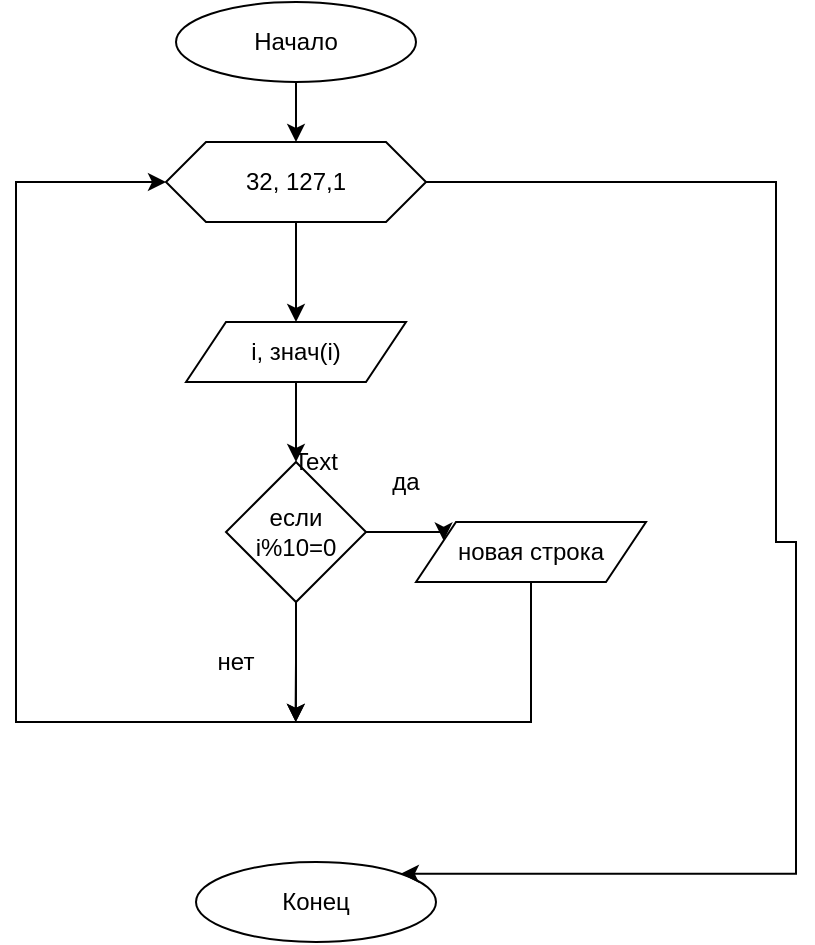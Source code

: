 <mxfile version="14.2.6" type="github">
  <diagram id="_irGdxpFTY3a5YnYYWGz" name="Page-1">
    <mxGraphModel dx="906" dy="482" grid="1" gridSize="10" guides="1" tooltips="1" connect="1" arrows="1" fold="1" page="1" pageScale="1" pageWidth="583" pageHeight="827" math="0" shadow="0">
      <root>
        <mxCell id="0" />
        <mxCell id="1" value="less_2_Task_2" parent="0" visible="0" />
        <mxCell id="C216Op_KJReps2qyOfGw-5" style="edgeStyle=orthogonalEdgeStyle;rounded=0;orthogonalLoop=1;jettySize=auto;html=1;exitX=0.5;exitY=1;exitDx=0;exitDy=0;entryX=0.5;entryY=0;entryDx=0;entryDy=0;" edge="1" parent="1" source="C216Op_KJReps2qyOfGw-1" target="C216Op_KJReps2qyOfGw-3">
          <mxGeometry relative="1" as="geometry" />
        </mxCell>
        <mxCell id="C216Op_KJReps2qyOfGw-1" value="Начало" style="ellipse;whiteSpace=wrap;html=1;" vertex="1" parent="1">
          <mxGeometry x="220" y="20" width="120" height="40" as="geometry" />
        </mxCell>
        <mxCell id="C216Op_KJReps2qyOfGw-2" value="Конец" style="ellipse;whiteSpace=wrap;html=1;" vertex="1" parent="1">
          <mxGeometry x="205" y="460" width="120" height="40" as="geometry" />
        </mxCell>
        <mxCell id="C216Op_KJReps2qyOfGw-6" style="edgeStyle=orthogonalEdgeStyle;rounded=0;orthogonalLoop=1;jettySize=auto;html=1;exitX=0.5;exitY=1;exitDx=0;exitDy=0;entryX=0.5;entryY=0;entryDx=0;entryDy=0;" edge="1" parent="1" source="C216Op_KJReps2qyOfGw-3" target="C216Op_KJReps2qyOfGw-4">
          <mxGeometry relative="1" as="geometry" />
        </mxCell>
        <mxCell id="C216Op_KJReps2qyOfGw-3" value="n" style="shape=parallelogram;perimeter=parallelogramPerimeter;whiteSpace=wrap;html=1;fixedSize=1;" vertex="1" parent="1">
          <mxGeometry x="230" y="100" width="100" height="30" as="geometry" />
        </mxCell>
        <mxCell id="C216Op_KJReps2qyOfGw-16" style="edgeStyle=orthogonalEdgeStyle;rounded=0;orthogonalLoop=1;jettySize=auto;html=1;exitX=0.5;exitY=1;exitDx=0;exitDy=0;entryX=0.5;entryY=0;entryDx=0;entryDy=0;" edge="1" parent="1" source="C216Op_KJReps2qyOfGw-4" target="C216Op_KJReps2qyOfGw-9">
          <mxGeometry relative="1" as="geometry" />
        </mxCell>
        <mxCell id="C216Op_KJReps2qyOfGw-24" style="edgeStyle=orthogonalEdgeStyle;rounded=0;orthogonalLoop=1;jettySize=auto;html=1;exitX=1;exitY=0.5;exitDx=0;exitDy=0;" edge="1" parent="1" source="C216Op_KJReps2qyOfGw-4" target="C216Op_KJReps2qyOfGw-23">
          <mxGeometry relative="1" as="geometry" />
        </mxCell>
        <mxCell id="C216Op_KJReps2qyOfGw-4" value="&amp;nbsp;n&amp;gt;0" style="rhombus;whiteSpace=wrap;html=1;" vertex="1" parent="1">
          <mxGeometry x="245" y="160" width="70" height="50" as="geometry" />
        </mxCell>
        <mxCell id="C216Op_KJReps2qyOfGw-17" style="edgeStyle=orthogonalEdgeStyle;rounded=0;orthogonalLoop=1;jettySize=auto;html=1;exitX=0.5;exitY=1;exitDx=0;exitDy=0;" edge="1" parent="1" source="C216Op_KJReps2qyOfGw-9" target="C216Op_KJReps2qyOfGw-13">
          <mxGeometry relative="1" as="geometry" />
        </mxCell>
        <mxCell id="C216Op_KJReps2qyOfGw-18" style="edgeStyle=orthogonalEdgeStyle;rounded=0;orthogonalLoop=1;jettySize=auto;html=1;exitX=1;exitY=0.5;exitDx=0;exitDy=0;entryX=0.111;entryY=0.512;entryDx=0;entryDy=0;entryPerimeter=0;" edge="1" parent="1" source="C216Op_KJReps2qyOfGw-30" target="C216Op_KJReps2qyOfGw-10">
          <mxGeometry relative="1" as="geometry" />
        </mxCell>
        <mxCell id="C216Op_KJReps2qyOfGw-9" value="если n%2==0" style="rhombus;whiteSpace=wrap;html=1;" vertex="1" parent="1">
          <mxGeometry x="120" y="250" width="85" height="60" as="geometry" />
        </mxCell>
        <mxCell id="C216Op_KJReps2qyOfGw-20" style="edgeStyle=orthogonalEdgeStyle;rounded=0;orthogonalLoop=1;jettySize=auto;html=1;exitX=0.5;exitY=1;exitDx=0;exitDy=0;entryX=1;entryY=0.5;entryDx=0;entryDy=0;" edge="1" parent="1" source="C216Op_KJReps2qyOfGw-10" target="C216Op_KJReps2qyOfGw-19">
          <mxGeometry relative="1" as="geometry" />
        </mxCell>
        <mxCell id="C216Op_KJReps2qyOfGw-10" value="even=even+1" style="rounded=0;whiteSpace=wrap;html=1;" vertex="1" parent="1">
          <mxGeometry x="245" y="265" width="90" height="30" as="geometry" />
        </mxCell>
        <mxCell id="C216Op_KJReps2qyOfGw-21" style="edgeStyle=orthogonalEdgeStyle;rounded=0;orthogonalLoop=1;jettySize=auto;html=1;exitX=0.5;exitY=1;exitDx=0;exitDy=0;entryX=0.5;entryY=0;entryDx=0;entryDy=0;" edge="1" parent="1" source="C216Op_KJReps2qyOfGw-13" target="C216Op_KJReps2qyOfGw-19">
          <mxGeometry relative="1" as="geometry" />
        </mxCell>
        <mxCell id="C216Op_KJReps2qyOfGw-13" value="odd=odd+1" style="rounded=0;whiteSpace=wrap;html=1;" vertex="1" parent="1">
          <mxGeometry x="112.5" y="340" width="100" height="30" as="geometry" />
        </mxCell>
        <mxCell id="C216Op_KJReps2qyOfGw-22" style="edgeStyle=orthogonalEdgeStyle;rounded=0;orthogonalLoop=1;jettySize=auto;html=1;exitX=0;exitY=0.5;exitDx=0;exitDy=0;entryX=0;entryY=0.5;entryDx=0;entryDy=0;" edge="1" parent="1" source="C216Op_KJReps2qyOfGw-19" target="C216Op_KJReps2qyOfGw-4">
          <mxGeometry relative="1" as="geometry">
            <Array as="points">
              <mxPoint x="40" y="415" />
              <mxPoint x="40" y="190" />
              <mxPoint x="240" y="190" />
              <mxPoint x="240" y="185" />
            </Array>
          </mxGeometry>
        </mxCell>
        <mxCell id="C216Op_KJReps2qyOfGw-19" value="n=n//10" style="rounded=0;whiteSpace=wrap;html=1;" vertex="1" parent="1">
          <mxGeometry x="112.5" y="400" width="90" height="30" as="geometry" />
        </mxCell>
        <mxCell id="C216Op_KJReps2qyOfGw-25" style="edgeStyle=orthogonalEdgeStyle;rounded=0;orthogonalLoop=1;jettySize=auto;html=1;exitX=0.5;exitY=1;exitDx=0;exitDy=0;entryX=0.565;entryY=-0.05;entryDx=0;entryDy=0;entryPerimeter=0;" edge="1" parent="1" source="C216Op_KJReps2qyOfGw-23" target="C216Op_KJReps2qyOfGw-2">
          <mxGeometry relative="1" as="geometry" />
        </mxCell>
        <mxCell id="C216Op_KJReps2qyOfGw-23" value="&lt;div&gt;Вывод&lt;/div&gt;&lt;div&gt;even&lt;/div&gt;&lt;div&gt;odd&lt;br&gt;&lt;/div&gt;" style="shape=parallelogram;perimeter=parallelogramPerimeter;whiteSpace=wrap;html=1;fixedSize=1;" vertex="1" parent="1">
          <mxGeometry x="340" y="380" width="100" height="50" as="geometry" />
        </mxCell>
        <mxCell id="C216Op_KJReps2qyOfGw-26" value="нет" style="text;html=1;strokeColor=none;fillColor=none;align=center;verticalAlign=middle;whiteSpace=wrap;rounded=0;" vertex="1" parent="1">
          <mxGeometry x="335" y="160" width="40" height="20" as="geometry" />
        </mxCell>
        <mxCell id="C216Op_KJReps2qyOfGw-27" value="нет" style="text;html=1;strokeColor=none;fillColor=none;align=center;verticalAlign=middle;whiteSpace=wrap;rounded=0;" vertex="1" parent="1">
          <mxGeometry x="165" y="310" width="40" height="20" as="geometry" />
        </mxCell>
        <mxCell id="C216Op_KJReps2qyOfGw-28" value="да" style="text;html=1;strokeColor=none;fillColor=none;align=center;verticalAlign=middle;whiteSpace=wrap;rounded=0;" vertex="1" parent="1">
          <mxGeometry x="285" y="210" width="40" height="20" as="geometry" />
        </mxCell>
        <mxCell id="C216Op_KJReps2qyOfGw-30" value="да" style="text;html=1;strokeColor=none;fillColor=none;align=center;verticalAlign=middle;whiteSpace=wrap;rounded=0;" vertex="1" parent="1">
          <mxGeometry x="202.5" y="260" width="40" height="20" as="geometry" />
        </mxCell>
        <mxCell id="C216Op_KJReps2qyOfGw-31" style="edgeStyle=orthogonalEdgeStyle;rounded=0;orthogonalLoop=1;jettySize=auto;html=1;exitX=1;exitY=0.5;exitDx=0;exitDy=0;entryX=0.111;entryY=0.512;entryDx=0;entryDy=0;entryPerimeter=0;" edge="1" parent="1" source="C216Op_KJReps2qyOfGw-9" target="C216Op_KJReps2qyOfGw-30">
          <mxGeometry relative="1" as="geometry">
            <mxPoint x="205" y="280.0" as="sourcePoint" />
            <mxPoint x="254.99" y="280.36" as="targetPoint" />
          </mxGeometry>
        </mxCell>
        <mxCell id="C216Op_KJReps2qyOfGw-32" value="less_2_task_3" parent="0" visible="0" />
        <mxCell id="C216Op_KJReps2qyOfGw-40" style="edgeStyle=orthogonalEdgeStyle;rounded=0;orthogonalLoop=1;jettySize=auto;html=1;exitX=0.5;exitY=1;exitDx=0;exitDy=0;entryX=0.5;entryY=0;entryDx=0;entryDy=0;" edge="1" parent="C216Op_KJReps2qyOfGw-32" source="C216Op_KJReps2qyOfGw-33" target="C216Op_KJReps2qyOfGw-35">
          <mxGeometry relative="1" as="geometry" />
        </mxCell>
        <mxCell id="C216Op_KJReps2qyOfGw-33" value="Начало" style="ellipse;whiteSpace=wrap;html=1;" vertex="1" parent="C216Op_KJReps2qyOfGw-32">
          <mxGeometry x="210" y="20" width="120" height="40" as="geometry" />
        </mxCell>
        <mxCell id="C216Op_KJReps2qyOfGw-34" value="Конец" style="ellipse;whiteSpace=wrap;html=1;" vertex="1" parent="C216Op_KJReps2qyOfGw-32">
          <mxGeometry x="210" y="420" width="120" height="40" as="geometry" />
        </mxCell>
        <mxCell id="C216Op_KJReps2qyOfGw-41" style="edgeStyle=orthogonalEdgeStyle;rounded=0;orthogonalLoop=1;jettySize=auto;html=1;exitX=0.5;exitY=1;exitDx=0;exitDy=0;entryX=0.5;entryY=0;entryDx=0;entryDy=0;" edge="1" parent="C216Op_KJReps2qyOfGw-32" source="C216Op_KJReps2qyOfGw-35" target="C216Op_KJReps2qyOfGw-36">
          <mxGeometry relative="1" as="geometry" />
        </mxCell>
        <mxCell id="C216Op_KJReps2qyOfGw-35" value="Ввод n" style="shape=parallelogram;perimeter=parallelogramPerimeter;whiteSpace=wrap;html=1;fixedSize=1;" vertex="1" parent="C216Op_KJReps2qyOfGw-32">
          <mxGeometry x="220" y="80" width="90" height="30" as="geometry" />
        </mxCell>
        <mxCell id="C216Op_KJReps2qyOfGw-42" style="edgeStyle=orthogonalEdgeStyle;rounded=0;orthogonalLoop=1;jettySize=auto;html=1;exitX=0.5;exitY=1;exitDx=0;exitDy=0;entryX=0.495;entryY=0.2;entryDx=0;entryDy=0;entryPerimeter=0;" edge="1" parent="C216Op_KJReps2qyOfGw-32" source="C216Op_KJReps2qyOfGw-36" target="C216Op_KJReps2qyOfGw-37">
          <mxGeometry relative="1" as="geometry" />
        </mxCell>
        <mxCell id="C216Op_KJReps2qyOfGw-36" value="m=0" style="rounded=0;whiteSpace=wrap;html=1;" vertex="1" parent="C216Op_KJReps2qyOfGw-32">
          <mxGeometry x="232" y="140" width="60" height="30" as="geometry" />
        </mxCell>
        <mxCell id="C216Op_KJReps2qyOfGw-43" style="edgeStyle=orthogonalEdgeStyle;rounded=0;orthogonalLoop=1;jettySize=auto;html=1;exitX=1;exitY=0.5;exitDx=0;exitDy=0;entryX=1;entryY=0.5;entryDx=0;entryDy=0;" edge="1" parent="C216Op_KJReps2qyOfGw-32" source="C216Op_KJReps2qyOfGw-37" target="C216Op_KJReps2qyOfGw-39">
          <mxGeometry relative="1" as="geometry">
            <Array as="points">
              <mxPoint x="440" y="210" />
              <mxPoint x="440" y="370" />
            </Array>
          </mxGeometry>
        </mxCell>
        <mxCell id="C216Op_KJReps2qyOfGw-44" style="edgeStyle=orthogonalEdgeStyle;rounded=0;orthogonalLoop=1;jettySize=auto;html=1;exitX=0.5;exitY=1;exitDx=0;exitDy=0;entryX=0.5;entryY=0;entryDx=0;entryDy=0;" edge="1" parent="C216Op_KJReps2qyOfGw-32" source="C216Op_KJReps2qyOfGw-37" target="C216Op_KJReps2qyOfGw-38">
          <mxGeometry relative="1" as="geometry" />
        </mxCell>
        <mxCell id="C216Op_KJReps2qyOfGw-37" value="если n&amp;gt;0" style="rhombus;whiteSpace=wrap;html=1;" vertex="1" parent="C216Op_KJReps2qyOfGw-32">
          <mxGeometry x="225" y="190" width="80" height="40" as="geometry" />
        </mxCell>
        <mxCell id="C216Op_KJReps2qyOfGw-45" style="edgeStyle=orthogonalEdgeStyle;rounded=0;orthogonalLoop=1;jettySize=auto;html=1;exitX=0;exitY=0.5;exitDx=0;exitDy=0;entryX=0.171;entryY=0.582;entryDx=0;entryDy=0;entryPerimeter=0;" edge="1" parent="C216Op_KJReps2qyOfGw-32" source="C216Op_KJReps2qyOfGw-38" target="C216Op_KJReps2qyOfGw-37">
          <mxGeometry relative="1" as="geometry">
            <Array as="points">
              <mxPoint x="120" y="280" />
              <mxPoint x="120" y="213" />
            </Array>
          </mxGeometry>
        </mxCell>
        <mxCell id="C216Op_KJReps2qyOfGw-38" value="&lt;div&gt;m=m*10+n%10&lt;/div&gt;&lt;div&gt;n=n//10&lt;br&gt;&lt;/div&gt;" style="rounded=0;whiteSpace=wrap;html=1;" vertex="1" parent="C216Op_KJReps2qyOfGw-32">
          <mxGeometry x="210" y="250" width="120" height="60" as="geometry" />
        </mxCell>
        <mxCell id="C216Op_KJReps2qyOfGw-46" style="edgeStyle=orthogonalEdgeStyle;rounded=0;orthogonalLoop=1;jettySize=auto;html=1;exitX=0.5;exitY=1;exitDx=0;exitDy=0;entryX=0.44;entryY=0.024;entryDx=0;entryDy=0;entryPerimeter=0;" edge="1" parent="C216Op_KJReps2qyOfGw-32" source="C216Op_KJReps2qyOfGw-39" target="C216Op_KJReps2qyOfGw-34">
          <mxGeometry relative="1" as="geometry" />
        </mxCell>
        <mxCell id="C216Op_KJReps2qyOfGw-39" value="Вывод m" style="shape=parallelogram;perimeter=parallelogramPerimeter;whiteSpace=wrap;html=1;fixedSize=1;" vertex="1" parent="C216Op_KJReps2qyOfGw-32">
          <mxGeometry x="220" y="350" width="100" height="40" as="geometry" />
        </mxCell>
        <mxCell id="C216Op_KJReps2qyOfGw-47" value="less2_Task_4" parent="0" visible="0" />
        <mxCell id="C216Op_KJReps2qyOfGw-60" style="edgeStyle=orthogonalEdgeStyle;rounded=0;orthogonalLoop=1;jettySize=auto;html=1;exitX=0.5;exitY=1;exitDx=0;exitDy=0;entryX=0.5;entryY=0;entryDx=0;entryDy=0;" edge="1" parent="C216Op_KJReps2qyOfGw-47" source="C216Op_KJReps2qyOfGw-48" target="C216Op_KJReps2qyOfGw-52">
          <mxGeometry relative="1" as="geometry" />
        </mxCell>
        <mxCell id="C216Op_KJReps2qyOfGw-48" value="Начало" style="ellipse;whiteSpace=wrap;html=1;" vertex="1" parent="C216Op_KJReps2qyOfGw-47">
          <mxGeometry x="50" y="10" width="120" height="30" as="geometry" />
        </mxCell>
        <mxCell id="C216Op_KJReps2qyOfGw-64" style="edgeStyle=orthogonalEdgeStyle;rounded=0;orthogonalLoop=1;jettySize=auto;html=1;exitX=0.5;exitY=1;exitDx=0;exitDy=0;entryX=0.5;entryY=0;entryDx=0;entryDy=0;" edge="1" parent="C216Op_KJReps2qyOfGw-47" source="C216Op_KJReps2qyOfGw-49" target="C216Op_KJReps2qyOfGw-55">
          <mxGeometry relative="1" as="geometry" />
        </mxCell>
        <mxCell id="C216Op_KJReps2qyOfGw-49" value="summa(n)" style="ellipse;whiteSpace=wrap;html=1;" vertex="1" parent="C216Op_KJReps2qyOfGw-47">
          <mxGeometry x="340" y="30" width="120" height="30" as="geometry" />
        </mxCell>
        <mxCell id="C216Op_KJReps2qyOfGw-50" value="Конец" style="ellipse;whiteSpace=wrap;html=1;" vertex="1" parent="C216Op_KJReps2qyOfGw-47">
          <mxGeometry x="50" y="410" width="120" height="30" as="geometry" />
        </mxCell>
        <mxCell id="C216Op_KJReps2qyOfGw-51" value="Конец" style="ellipse;whiteSpace=wrap;html=1;" vertex="1" parent="C216Op_KJReps2qyOfGw-47">
          <mxGeometry x="330" y="240" width="120" height="30" as="geometry" />
        </mxCell>
        <mxCell id="C216Op_KJReps2qyOfGw-61" style="edgeStyle=orthogonalEdgeStyle;rounded=0;orthogonalLoop=1;jettySize=auto;html=1;exitX=0.5;exitY=1;exitDx=0;exitDy=0;" edge="1" parent="C216Op_KJReps2qyOfGw-47" source="C216Op_KJReps2qyOfGw-52" target="C216Op_KJReps2qyOfGw-54">
          <mxGeometry relative="1" as="geometry" />
        </mxCell>
        <mxCell id="C216Op_KJReps2qyOfGw-52" value="Ввод n" style="shape=parallelogram;perimeter=parallelogramPerimeter;whiteSpace=wrap;html=1;fixedSize=1;" vertex="1" parent="C216Op_KJReps2qyOfGw-47">
          <mxGeometry x="60" y="70" width="100" height="40" as="geometry" />
        </mxCell>
        <mxCell id="C216Op_KJReps2qyOfGw-63" style="edgeStyle=orthogonalEdgeStyle;rounded=0;orthogonalLoop=1;jettySize=auto;html=1;exitX=0.5;exitY=1;exitDx=0;exitDy=0;entryX=0.5;entryY=0;entryDx=0;entryDy=0;" edge="1" parent="C216Op_KJReps2qyOfGw-47" source="C216Op_KJReps2qyOfGw-53" target="C216Op_KJReps2qyOfGw-50">
          <mxGeometry relative="1" as="geometry" />
        </mxCell>
        <mxCell id="C216Op_KJReps2qyOfGw-53" value="Вывод s" style="shape=parallelogram;perimeter=parallelogramPerimeter;whiteSpace=wrap;html=1;fixedSize=1;" vertex="1" parent="C216Op_KJReps2qyOfGw-47">
          <mxGeometry x="60" y="330" width="100" height="40" as="geometry" />
        </mxCell>
        <mxCell id="C216Op_KJReps2qyOfGw-62" style="edgeStyle=orthogonalEdgeStyle;rounded=0;orthogonalLoop=1;jettySize=auto;html=1;exitX=0.5;exitY=1;exitDx=0;exitDy=0;entryX=0.5;entryY=0;entryDx=0;entryDy=0;" edge="1" parent="C216Op_KJReps2qyOfGw-47" source="C216Op_KJReps2qyOfGw-54" target="C216Op_KJReps2qyOfGw-53">
          <mxGeometry relative="1" as="geometry" />
        </mxCell>
        <mxCell id="C216Op_KJReps2qyOfGw-54" value="s=summa(n)" style="shape=process;whiteSpace=wrap;html=1;backgroundOutline=1;" vertex="1" parent="C216Op_KJReps2qyOfGw-47">
          <mxGeometry x="50" y="190" width="120" height="60" as="geometry" />
        </mxCell>
        <mxCell id="C216Op_KJReps2qyOfGw-65" style="edgeStyle=orthogonalEdgeStyle;rounded=0;orthogonalLoop=1;jettySize=auto;html=1;exitX=1;exitY=0.5;exitDx=0;exitDy=0;entryX=0.5;entryY=0;entryDx=0;entryDy=0;" edge="1" parent="C216Op_KJReps2qyOfGw-47" source="C216Op_KJReps2qyOfGw-55" target="C216Op_KJReps2qyOfGw-57">
          <mxGeometry relative="1" as="geometry" />
        </mxCell>
        <mxCell id="C216Op_KJReps2qyOfGw-66" style="edgeStyle=orthogonalEdgeStyle;rounded=0;orthogonalLoop=1;jettySize=auto;html=1;exitX=0;exitY=0.5;exitDx=0;exitDy=0;entryX=0.5;entryY=0;entryDx=0;entryDy=0;" edge="1" parent="C216Op_KJReps2qyOfGw-47" source="C216Op_KJReps2qyOfGw-55" target="C216Op_KJReps2qyOfGw-59">
          <mxGeometry relative="1" as="geometry">
            <mxPoint x="320" y="174" as="targetPoint" />
          </mxGeometry>
        </mxCell>
        <mxCell id="C216Op_KJReps2qyOfGw-55" value="n=0" style="rhombus;whiteSpace=wrap;html=1;" vertex="1" parent="C216Op_KJReps2qyOfGw-47">
          <mxGeometry x="365" y="90" width="70" height="60" as="geometry" />
        </mxCell>
        <mxCell id="C216Op_KJReps2qyOfGw-78" style="edgeStyle=orthogonalEdgeStyle;rounded=0;orthogonalLoop=1;jettySize=auto;html=1;exitX=0.5;exitY=1;exitDx=0;exitDy=0;" edge="1" parent="C216Op_KJReps2qyOfGw-47" source="C216Op_KJReps2qyOfGw-57" target="C216Op_KJReps2qyOfGw-51">
          <mxGeometry relative="1" as="geometry" />
        </mxCell>
        <mxCell id="C216Op_KJReps2qyOfGw-57" value="Вернуть 0" style="rounded=0;whiteSpace=wrap;html=1;" vertex="1" parent="C216Op_KJReps2qyOfGw-47">
          <mxGeometry x="440" y="160" width="90" height="30" as="geometry" />
        </mxCell>
        <mxCell id="C216Op_KJReps2qyOfGw-69" style="edgeStyle=orthogonalEdgeStyle;rounded=0;orthogonalLoop=1;jettySize=auto;html=1;exitX=0.75;exitY=1;exitDx=0;exitDy=0;entryX=0.5;entryY=0;entryDx=0;entryDy=0;" edge="1" parent="C216Op_KJReps2qyOfGw-47" source="C216Op_KJReps2qyOfGw-59" target="C216Op_KJReps2qyOfGw-51">
          <mxGeometry relative="1" as="geometry" />
        </mxCell>
        <mxCell id="C216Op_KJReps2qyOfGw-59" value="&lt;div&gt;Вернуть &lt;br&gt;&lt;/div&gt;&lt;div&gt;(-0.5)**(n-1)+summa(n-1)&lt;br&gt;&lt;/div&gt;" style="rounded=0;whiteSpace=wrap;html=1;" vertex="1" parent="C216Op_KJReps2qyOfGw-47">
          <mxGeometry x="220" y="160" width="170" height="40" as="geometry" />
        </mxCell>
        <mxCell id="C216Op_KJReps2qyOfGw-72" value="&lt;div&gt;да&lt;/div&gt;" style="text;html=1;strokeColor=none;fillColor=none;align=center;verticalAlign=middle;whiteSpace=wrap;rounded=0;" vertex="1" parent="C216Op_KJReps2qyOfGw-47">
          <mxGeometry x="450" y="80" width="40" height="20" as="geometry" />
        </mxCell>
        <mxCell id="C216Op_KJReps2qyOfGw-77" value="нет" style="text;html=1;strokeColor=none;fillColor=none;align=center;verticalAlign=middle;whiteSpace=wrap;rounded=0;" vertex="1" parent="C216Op_KJReps2qyOfGw-47">
          <mxGeometry x="325" y="90" width="40" height="20" as="geometry" />
        </mxCell>
        <mxCell id="C216Op_KJReps2qyOfGw-79" value="less_2_task_6" parent="0" visible="0" />
        <mxCell id="C216Op_KJReps2qyOfGw-80" style="edgeStyle=orthogonalEdgeStyle;rounded=0;orthogonalLoop=1;jettySize=auto;html=1;exitX=0.5;exitY=1;exitDx=0;exitDy=0;entryX=0.5;entryY=0;entryDx=0;entryDy=0;" edge="1" source="C216Op_KJReps2qyOfGw-81" target="C216Op_KJReps2qyOfGw-87" parent="C216Op_KJReps2qyOfGw-79">
          <mxGeometry relative="1" as="geometry" />
        </mxCell>
        <mxCell id="C216Op_KJReps2qyOfGw-81" value="Начало" style="ellipse;whiteSpace=wrap;html=1;" vertex="1" parent="C216Op_KJReps2qyOfGw-79">
          <mxGeometry x="140" y="140" width="120" height="30" as="geometry" />
        </mxCell>
        <mxCell id="C216Op_KJReps2qyOfGw-82" style="edgeStyle=orthogonalEdgeStyle;rounded=0;orthogonalLoop=1;jettySize=auto;html=1;exitX=0.5;exitY=1;exitDx=0;exitDy=0;entryX=0.5;entryY=0;entryDx=0;entryDy=0;" edge="1" source="C216Op_KJReps2qyOfGw-83" target="C216Op_KJReps2qyOfGw-94" parent="C216Op_KJReps2qyOfGw-79">
          <mxGeometry relative="1" as="geometry" />
        </mxCell>
        <mxCell id="C216Op_KJReps2qyOfGw-83" value="find(n,dd)" style="ellipse;whiteSpace=wrap;html=1;" vertex="1" parent="C216Op_KJReps2qyOfGw-79">
          <mxGeometry x="430" y="160" width="120" height="30" as="geometry" />
        </mxCell>
        <mxCell id="C216Op_KJReps2qyOfGw-84" value="Конец" style="ellipse;whiteSpace=wrap;html=1;" vertex="1" parent="C216Op_KJReps2qyOfGw-79">
          <mxGeometry x="140" y="540" width="120" height="30" as="geometry" />
        </mxCell>
        <mxCell id="C216Op_KJReps2qyOfGw-85" value="Конец" style="ellipse;whiteSpace=wrap;html=1;" vertex="1" parent="C216Op_KJReps2qyOfGw-79">
          <mxGeometry x="420" y="540" width="120" height="30" as="geometry" />
        </mxCell>
        <mxCell id="C216Op_KJReps2qyOfGw-86" style="edgeStyle=orthogonalEdgeStyle;rounded=0;orthogonalLoop=1;jettySize=auto;html=1;exitX=0.5;exitY=1;exitDx=0;exitDy=0;" edge="1" source="C216Op_KJReps2qyOfGw-87" target="C216Op_KJReps2qyOfGw-91" parent="C216Op_KJReps2qyOfGw-79">
          <mxGeometry relative="1" as="geometry" />
        </mxCell>
        <mxCell id="C216Op_KJReps2qyOfGw-87" value="&amp;nbsp;Ввод N, i, d" style="shape=parallelogram;perimeter=parallelogramPerimeter;whiteSpace=wrap;html=1;fixedSize=1;" vertex="1" parent="C216Op_KJReps2qyOfGw-79">
          <mxGeometry x="150" y="200" width="100" height="40" as="geometry" />
        </mxCell>
        <mxCell id="C216Op_KJReps2qyOfGw-88" style="edgeStyle=orthogonalEdgeStyle;rounded=0;orthogonalLoop=1;jettySize=auto;html=1;exitX=0.5;exitY=1;exitDx=0;exitDy=0;entryX=0.5;entryY=0;entryDx=0;entryDy=0;" edge="1" source="C216Op_KJReps2qyOfGw-89" target="C216Op_KJReps2qyOfGw-84" parent="C216Op_KJReps2qyOfGw-79">
          <mxGeometry relative="1" as="geometry" />
        </mxCell>
        <mxCell id="C216Op_KJReps2qyOfGw-89" value="Вывод f" style="shape=parallelogram;perimeter=parallelogramPerimeter;whiteSpace=wrap;html=1;fixedSize=1;" vertex="1" parent="C216Op_KJReps2qyOfGw-79">
          <mxGeometry x="150" y="460" width="100" height="40" as="geometry" />
        </mxCell>
        <mxCell id="C216Op_KJReps2qyOfGw-90" style="edgeStyle=orthogonalEdgeStyle;rounded=0;orthogonalLoop=1;jettySize=auto;html=1;exitX=0.5;exitY=1;exitDx=0;exitDy=0;entryX=0.5;entryY=0;entryDx=0;entryDy=0;" edge="1" source="C216Op_KJReps2qyOfGw-91" target="C216Op_KJReps2qyOfGw-89" parent="C216Op_KJReps2qyOfGw-79">
          <mxGeometry relative="1" as="geometry" />
        </mxCell>
        <mxCell id="C216Op_KJReps2qyOfGw-91" value="f=find(N,d))" style="shape=process;whiteSpace=wrap;html=1;backgroundOutline=1;" vertex="1" parent="C216Op_KJReps2qyOfGw-79">
          <mxGeometry x="140" y="320" width="120" height="60" as="geometry" />
        </mxCell>
        <mxCell id="C216Op_KJReps2qyOfGw-92" style="edgeStyle=orthogonalEdgeStyle;rounded=0;orthogonalLoop=1;jettySize=auto;html=1;exitX=1;exitY=0.5;exitDx=0;exitDy=0;entryX=0.5;entryY=0;entryDx=0;entryDy=0;" edge="1" source="C216Op_KJReps2qyOfGw-94" target="C216Op_KJReps2qyOfGw-96" parent="C216Op_KJReps2qyOfGw-79">
          <mxGeometry relative="1" as="geometry" />
        </mxCell>
        <mxCell id="C216Op_KJReps2qyOfGw-93" style="edgeStyle=orthogonalEdgeStyle;rounded=0;orthogonalLoop=1;jettySize=auto;html=1;exitX=0;exitY=0.5;exitDx=0;exitDy=0;entryX=0.5;entryY=0;entryDx=0;entryDy=0;" edge="1" source="C216Op_KJReps2qyOfGw-94" parent="C216Op_KJReps2qyOfGw-79">
          <mxGeometry relative="1" as="geometry">
            <mxPoint x="395" y="290.0" as="targetPoint" />
          </mxGeometry>
        </mxCell>
        <mxCell id="C216Op_KJReps2qyOfGw-94" value="n=0" style="rhombus;whiteSpace=wrap;html=1;" vertex="1" parent="C216Op_KJReps2qyOfGw-79">
          <mxGeometry x="455" y="220" width="70" height="60" as="geometry" />
        </mxCell>
        <mxCell id="C216Op_KJReps2qyOfGw-96" value="Вернуть dd" style="rounded=0;whiteSpace=wrap;html=1;" vertex="1" parent="C216Op_KJReps2qyOfGw-79">
          <mxGeometry x="530" y="290" width="90" height="30" as="geometry" />
        </mxCell>
        <mxCell id="C216Op_KJReps2qyOfGw-99" value="&lt;div&gt;да&lt;/div&gt;" style="text;html=1;strokeColor=none;fillColor=none;align=center;verticalAlign=middle;whiteSpace=wrap;rounded=0;" vertex="1" parent="C216Op_KJReps2qyOfGw-79">
          <mxGeometry x="540" y="210" width="40" height="20" as="geometry" />
        </mxCell>
        <mxCell id="C216Op_KJReps2qyOfGw-100" value="нет" style="text;html=1;strokeColor=none;fillColor=none;align=center;verticalAlign=middle;whiteSpace=wrap;rounded=0;" vertex="1" parent="C216Op_KJReps2qyOfGw-79">
          <mxGeometry x="415" y="220" width="40" height="20" as="geometry" />
        </mxCell>
        <mxCell id="C216Op_KJReps2qyOfGw-109" style="edgeStyle=orthogonalEdgeStyle;rounded=0;orthogonalLoop=1;jettySize=auto;html=1;exitX=0.5;exitY=1;exitDx=0;exitDy=0;" edge="1" parent="C216Op_KJReps2qyOfGw-79" source="C216Op_KJReps2qyOfGw-101" target="C216Op_KJReps2qyOfGw-102">
          <mxGeometry relative="1" as="geometry" />
        </mxCell>
        <mxCell id="C216Op_KJReps2qyOfGw-101" value="Ввод m" style="shape=parallelogram;perimeter=parallelogramPerimeter;whiteSpace=wrap;html=1;fixedSize=1;" vertex="1" parent="C216Op_KJReps2qyOfGw-79">
          <mxGeometry x="350" y="290" width="80" height="30" as="geometry" />
        </mxCell>
        <mxCell id="C216Op_KJReps2qyOfGw-110" style="edgeStyle=orthogonalEdgeStyle;rounded=0;orthogonalLoop=1;jettySize=auto;html=1;exitX=1;exitY=0.5;exitDx=0;exitDy=0;" edge="1" parent="C216Op_KJReps2qyOfGw-79" source="C216Op_KJReps2qyOfGw-102" target="C216Op_KJReps2qyOfGw-105">
          <mxGeometry relative="1" as="geometry" />
        </mxCell>
        <mxCell id="C216Op_KJReps2qyOfGw-111" style="edgeStyle=orthogonalEdgeStyle;rounded=0;orthogonalLoop=1;jettySize=auto;html=1;exitX=0.5;exitY=1;exitDx=0;exitDy=0;entryX=0;entryY=0;entryDx=0;entryDy=0;" edge="1" parent="C216Op_KJReps2qyOfGw-79" source="C216Op_KJReps2qyOfGw-102" target="C216Op_KJReps2qyOfGw-106">
          <mxGeometry relative="1" as="geometry" />
        </mxCell>
        <mxCell id="C216Op_KJReps2qyOfGw-102" value="если m&amp;gt;dd" style="rhombus;whiteSpace=wrap;html=1;" vertex="1" parent="C216Op_KJReps2qyOfGw-79">
          <mxGeometry x="355" y="340" width="70" height="60" as="geometry" />
        </mxCell>
        <mxCell id="C216Op_KJReps2qyOfGw-112" style="edgeStyle=orthogonalEdgeStyle;rounded=0;orthogonalLoop=1;jettySize=auto;html=1;exitX=0.5;exitY=1;exitDx=0;exitDy=0;entryX=0.75;entryY=0;entryDx=0;entryDy=0;" edge="1" parent="C216Op_KJReps2qyOfGw-79" source="C216Op_KJReps2qyOfGw-105" target="C216Op_KJReps2qyOfGw-107">
          <mxGeometry relative="1" as="geometry" />
        </mxCell>
        <mxCell id="C216Op_KJReps2qyOfGw-105" value="Загаданное число &amp;lt;" style="shape=parallelogram;perimeter=parallelogramPerimeter;whiteSpace=wrap;html=1;fixedSize=1;" vertex="1" parent="C216Op_KJReps2qyOfGw-79">
          <mxGeometry x="455" y="355" width="140" height="30" as="geometry" />
        </mxCell>
        <mxCell id="C216Op_KJReps2qyOfGw-113" style="edgeStyle=orthogonalEdgeStyle;rounded=0;orthogonalLoop=1;jettySize=auto;html=1;exitX=1;exitY=0.5;exitDx=0;exitDy=0;" edge="1" parent="C216Op_KJReps2qyOfGw-79" source="C216Op_KJReps2qyOfGw-106">
          <mxGeometry relative="1" as="geometry">
            <mxPoint x="520" y="428.588" as="targetPoint" />
          </mxGeometry>
        </mxCell>
        <mxCell id="C216Op_KJReps2qyOfGw-106" value="Загаданное число &amp;gt;" style="shape=parallelogram;perimeter=parallelogramPerimeter;whiteSpace=wrap;html=1;fixedSize=1;" vertex="1" parent="C216Op_KJReps2qyOfGw-79">
          <mxGeometry x="365" y="414" width="140" height="30" as="geometry" />
        </mxCell>
        <mxCell id="C216Op_KJReps2qyOfGw-114" style="edgeStyle=orthogonalEdgeStyle;rounded=0;orthogonalLoop=1;jettySize=auto;html=1;exitX=0.5;exitY=1;exitDx=0;exitDy=0;entryX=0.5;entryY=0;entryDx=0;entryDy=0;" edge="1" parent="C216Op_KJReps2qyOfGw-79" source="C216Op_KJReps2qyOfGw-107" target="C216Op_KJReps2qyOfGw-108">
          <mxGeometry relative="1" as="geometry" />
        </mxCell>
        <mxCell id="C216Op_KJReps2qyOfGw-107" value="find(n-1,dd)" style="rounded=0;whiteSpace=wrap;html=1;" vertex="1" parent="C216Op_KJReps2qyOfGw-79">
          <mxGeometry x="425" y="460" width="120" height="30" as="geometry" />
        </mxCell>
        <mxCell id="C216Op_KJReps2qyOfGw-115" style="edgeStyle=orthogonalEdgeStyle;rounded=0;orthogonalLoop=1;jettySize=auto;html=1;exitX=0.5;exitY=1;exitDx=0;exitDy=0;entryX=0.5;entryY=0;entryDx=0;entryDy=0;" edge="1" parent="C216Op_KJReps2qyOfGw-79" source="C216Op_KJReps2qyOfGw-108" target="C216Op_KJReps2qyOfGw-85">
          <mxGeometry relative="1" as="geometry" />
        </mxCell>
        <mxCell id="C216Op_KJReps2qyOfGw-108" value="Вернуть dd" style="rounded=0;whiteSpace=wrap;html=1;" vertex="1" parent="C216Op_KJReps2qyOfGw-79">
          <mxGeometry x="440" y="500" width="90" height="30" as="geometry" />
        </mxCell>
        <mxCell id="C216Op_KJReps2qyOfGw-116" value="less_2_task_5" parent="0" />
        <mxCell id="C216Op_KJReps2qyOfGw-123" style="edgeStyle=orthogonalEdgeStyle;rounded=0;orthogonalLoop=1;jettySize=auto;html=1;exitX=0.5;exitY=1;exitDx=0;exitDy=0;entryX=0.5;entryY=0;entryDx=0;entryDy=0;" edge="1" parent="C216Op_KJReps2qyOfGw-116" source="C216Op_KJReps2qyOfGw-117" target="C216Op_KJReps2qyOfGw-119">
          <mxGeometry relative="1" as="geometry" />
        </mxCell>
        <mxCell id="C216Op_KJReps2qyOfGw-117" value="Начало" style="ellipse;whiteSpace=wrap;html=1;" vertex="1" parent="C216Op_KJReps2qyOfGw-116">
          <mxGeometry x="220" y="130" width="120" height="40" as="geometry" />
        </mxCell>
        <mxCell id="C216Op_KJReps2qyOfGw-118" value="Конец" style="ellipse;whiteSpace=wrap;html=1;" vertex="1" parent="C216Op_KJReps2qyOfGw-116">
          <mxGeometry x="230" y="560" width="120" height="40" as="geometry" />
        </mxCell>
        <mxCell id="C216Op_KJReps2qyOfGw-124" style="edgeStyle=orthogonalEdgeStyle;rounded=0;orthogonalLoop=1;jettySize=auto;html=1;exitX=0.5;exitY=1;exitDx=0;exitDy=0;entryX=0.5;entryY=0;entryDx=0;entryDy=0;" edge="1" parent="C216Op_KJReps2qyOfGw-116" source="C216Op_KJReps2qyOfGw-119" target="C216Op_KJReps2qyOfGw-120">
          <mxGeometry relative="1" as="geometry" />
        </mxCell>
        <mxCell id="C216Op_KJReps2qyOfGw-130" style="edgeStyle=orthogonalEdgeStyle;rounded=0;orthogonalLoop=1;jettySize=auto;html=1;exitX=1;exitY=0.5;exitDx=0;exitDy=0;entryX=1;entryY=0;entryDx=0;entryDy=0;" edge="1" parent="C216Op_KJReps2qyOfGw-116" source="C216Op_KJReps2qyOfGw-119" target="C216Op_KJReps2qyOfGw-118">
          <mxGeometry relative="1" as="geometry">
            <Array as="points">
              <mxPoint x="520" y="220" />
              <mxPoint x="520" y="400" />
              <mxPoint x="530" y="400" />
              <mxPoint x="530" y="566" />
            </Array>
          </mxGeometry>
        </mxCell>
        <mxCell id="C216Op_KJReps2qyOfGw-119" value="32, 127,1" style="shape=hexagon;perimeter=hexagonPerimeter2;whiteSpace=wrap;html=1;fixedSize=1;" vertex="1" parent="C216Op_KJReps2qyOfGw-116">
          <mxGeometry x="215" y="200" width="130" height="40" as="geometry" />
        </mxCell>
        <mxCell id="C216Op_KJReps2qyOfGw-125" style="edgeStyle=orthogonalEdgeStyle;rounded=0;orthogonalLoop=1;jettySize=auto;html=1;exitX=0.5;exitY=1;exitDx=0;exitDy=0;entryX=0.5;entryY=0;entryDx=0;entryDy=0;" edge="1" parent="C216Op_KJReps2qyOfGw-116" source="C216Op_KJReps2qyOfGw-120" target="C216Op_KJReps2qyOfGw-121">
          <mxGeometry relative="1" as="geometry" />
        </mxCell>
        <mxCell id="C216Op_KJReps2qyOfGw-120" value="i, знач(i)" style="shape=parallelogram;perimeter=parallelogramPerimeter;whiteSpace=wrap;html=1;fixedSize=1;" vertex="1" parent="C216Op_KJReps2qyOfGw-116">
          <mxGeometry x="225" y="290" width="110" height="30" as="geometry" />
        </mxCell>
        <mxCell id="C216Op_KJReps2qyOfGw-126" style="edgeStyle=orthogonalEdgeStyle;rounded=0;orthogonalLoop=1;jettySize=auto;html=1;exitX=1;exitY=0.5;exitDx=0;exitDy=0;entryX=0;entryY=0.25;entryDx=0;entryDy=0;" edge="1" parent="C216Op_KJReps2qyOfGw-116" source="C216Op_KJReps2qyOfGw-121" target="C216Op_KJReps2qyOfGw-122">
          <mxGeometry relative="1" as="geometry" />
        </mxCell>
        <mxCell id="C216Op_KJReps2qyOfGw-127" style="edgeStyle=orthogonalEdgeStyle;rounded=0;orthogonalLoop=1;jettySize=auto;html=1;exitX=0.5;exitY=1;exitDx=0;exitDy=0;" edge="1" parent="C216Op_KJReps2qyOfGw-116" source="C216Op_KJReps2qyOfGw-121">
          <mxGeometry relative="1" as="geometry">
            <mxPoint x="279.882" y="490" as="targetPoint" />
          </mxGeometry>
        </mxCell>
        <mxCell id="C216Op_KJReps2qyOfGw-129" style="edgeStyle=orthogonalEdgeStyle;rounded=0;orthogonalLoop=1;jettySize=auto;html=1;exitX=0.5;exitY=1;exitDx=0;exitDy=0;" edge="1" parent="C216Op_KJReps2qyOfGw-116" source="C216Op_KJReps2qyOfGw-121">
          <mxGeometry relative="1" as="geometry">
            <mxPoint x="279.882" y="490" as="targetPoint" />
          </mxGeometry>
        </mxCell>
        <mxCell id="C216Op_KJReps2qyOfGw-121" value="если i%10=0" style="rhombus;whiteSpace=wrap;html=1;" vertex="1" parent="C216Op_KJReps2qyOfGw-116">
          <mxGeometry x="245" y="360" width="70" height="70" as="geometry" />
        </mxCell>
        <mxCell id="C216Op_KJReps2qyOfGw-128" style="edgeStyle=orthogonalEdgeStyle;rounded=0;orthogonalLoop=1;jettySize=auto;html=1;exitX=0.5;exitY=1;exitDx=0;exitDy=0;entryX=0;entryY=0.5;entryDx=0;entryDy=0;" edge="1" parent="C216Op_KJReps2qyOfGw-116" source="C216Op_KJReps2qyOfGw-122" target="C216Op_KJReps2qyOfGw-119">
          <mxGeometry relative="1" as="geometry">
            <mxPoint x="210" y="500" as="targetPoint" />
            <Array as="points">
              <mxPoint x="398" y="490" />
              <mxPoint x="140" y="490" />
              <mxPoint x="140" y="220" />
            </Array>
          </mxGeometry>
        </mxCell>
        <mxCell id="C216Op_KJReps2qyOfGw-122" value="новая строка" style="shape=parallelogram;perimeter=parallelogramPerimeter;whiteSpace=wrap;html=1;fixedSize=1;" vertex="1" parent="C216Op_KJReps2qyOfGw-116">
          <mxGeometry x="340" y="390" width="115" height="30" as="geometry" />
        </mxCell>
        <mxCell id="C216Op_KJReps2qyOfGw-131" value="да" style="text;html=1;strokeColor=none;fillColor=none;align=center;verticalAlign=middle;whiteSpace=wrap;rounded=0;" vertex="1" parent="C216Op_KJReps2qyOfGw-116">
          <mxGeometry x="315" y="360" width="40" height="20" as="geometry" />
        </mxCell>
        <mxCell id="C216Op_KJReps2qyOfGw-132" value="Text" style="text;html=1;strokeColor=none;fillColor=none;align=center;verticalAlign=middle;whiteSpace=wrap;rounded=0;" vertex="1" parent="C216Op_KJReps2qyOfGw-116">
          <mxGeometry x="270" y="350" width="40" height="20" as="geometry" />
        </mxCell>
        <mxCell id="C216Op_KJReps2qyOfGw-133" value="нет" style="text;html=1;strokeColor=none;fillColor=none;align=center;verticalAlign=middle;whiteSpace=wrap;rounded=0;" vertex="1" parent="C216Op_KJReps2qyOfGw-116">
          <mxGeometry x="230" y="450" width="40" height="20" as="geometry" />
        </mxCell>
      </root>
    </mxGraphModel>
  </diagram>
</mxfile>
